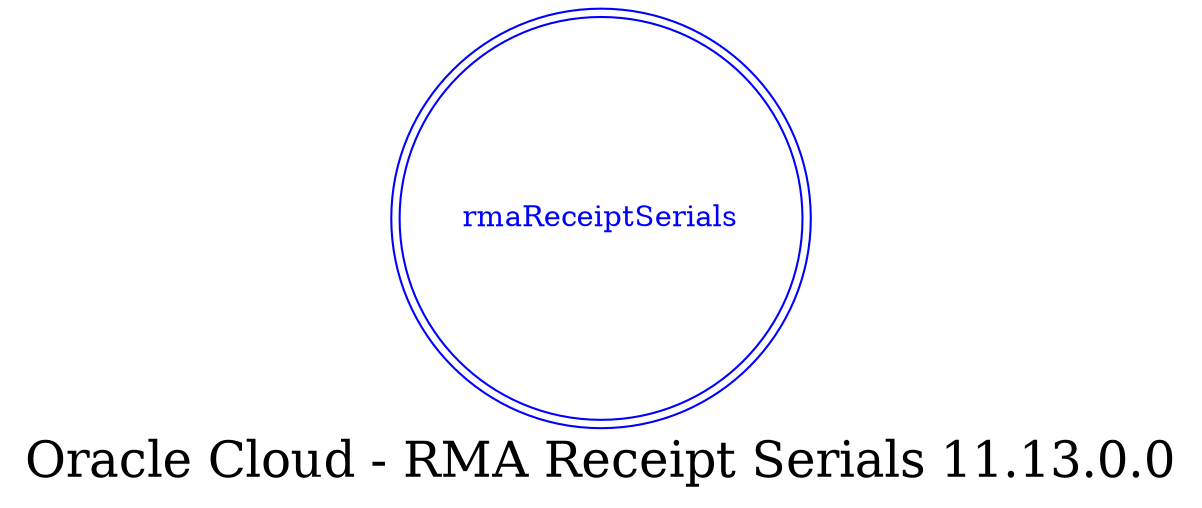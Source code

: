 digraph LexiconGraph {
graph[label="Oracle Cloud - RMA Receipt Serials 11.13.0.0", fontsize=24]
splines=true
"rmaReceiptSerials" [color=blue, fontcolor=blue, shape=doublecircle]
}
